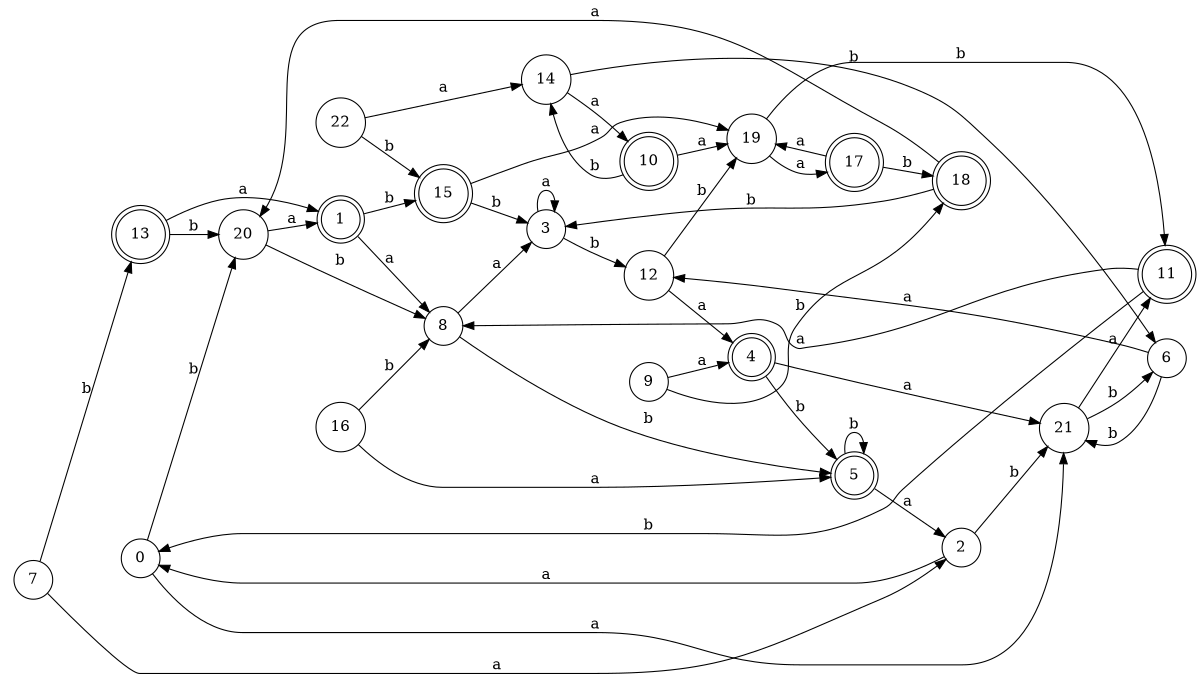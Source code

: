 digraph n19_1 {
__start0 [label="" shape="none"];

rankdir=LR;
size="8,5";

s0 [style="filled", color="black", fillcolor="white" shape="circle", label="0"];
s1 [style="rounded,filled", color="black", fillcolor="white" shape="doublecircle", label="1"];
s2 [style="filled", color="black", fillcolor="white" shape="circle", label="2"];
s3 [style="filled", color="black", fillcolor="white" shape="circle", label="3"];
s4 [style="rounded,filled", color="black", fillcolor="white" shape="doublecircle", label="4"];
s5 [style="rounded,filled", color="black", fillcolor="white" shape="doublecircle", label="5"];
s6 [style="filled", color="black", fillcolor="white" shape="circle", label="6"];
s7 [style="filled", color="black", fillcolor="white" shape="circle", label="7"];
s8 [style="filled", color="black", fillcolor="white" shape="circle", label="8"];
s9 [style="filled", color="black", fillcolor="white" shape="circle", label="9"];
s10 [style="rounded,filled", color="black", fillcolor="white" shape="doublecircle", label="10"];
s11 [style="rounded,filled", color="black", fillcolor="white" shape="doublecircle", label="11"];
s12 [style="filled", color="black", fillcolor="white" shape="circle", label="12"];
s13 [style="rounded,filled", color="black", fillcolor="white" shape="doublecircle", label="13"];
s14 [style="filled", color="black", fillcolor="white" shape="circle", label="14"];
s15 [style="rounded,filled", color="black", fillcolor="white" shape="doublecircle", label="15"];
s16 [style="filled", color="black", fillcolor="white" shape="circle", label="16"];
s17 [style="rounded,filled", color="black", fillcolor="white" shape="doublecircle", label="17"];
s18 [style="rounded,filled", color="black", fillcolor="white" shape="doublecircle", label="18"];
s19 [style="filled", color="black", fillcolor="white" shape="circle", label="19"];
s20 [style="filled", color="black", fillcolor="white" shape="circle", label="20"];
s21 [style="filled", color="black", fillcolor="white" shape="circle", label="21"];
s22 [style="filled", color="black", fillcolor="white" shape="circle", label="22"];
s0 -> s21 [label="a"];
s0 -> s20 [label="b"];
s1 -> s8 [label="a"];
s1 -> s15 [label="b"];
s2 -> s0 [label="a"];
s2 -> s21 [label="b"];
s3 -> s3 [label="a"];
s3 -> s12 [label="b"];
s4 -> s21 [label="a"];
s4 -> s5 [label="b"];
s5 -> s2 [label="a"];
s5 -> s5 [label="b"];
s6 -> s12 [label="a"];
s6 -> s21 [label="b"];
s7 -> s2 [label="a"];
s7 -> s13 [label="b"];
s8 -> s3 [label="a"];
s8 -> s5 [label="b"];
s9 -> s4 [label="a"];
s9 -> s18 [label="b"];
s10 -> s19 [label="a"];
s10 -> s14 [label="b"];
s11 -> s8 [label="a"];
s11 -> s0 [label="b"];
s12 -> s4 [label="a"];
s12 -> s19 [label="b"];
s13 -> s1 [label="a"];
s13 -> s20 [label="b"];
s14 -> s10 [label="a"];
s14 -> s6 [label="b"];
s15 -> s19 [label="a"];
s15 -> s3 [label="b"];
s16 -> s5 [label="a"];
s16 -> s8 [label="b"];
s17 -> s19 [label="a"];
s17 -> s18 [label="b"];
s18 -> s20 [label="a"];
s18 -> s3 [label="b"];
s19 -> s17 [label="a"];
s19 -> s11 [label="b"];
s20 -> s1 [label="a"];
s20 -> s8 [label="b"];
s21 -> s11 [label="a"];
s21 -> s6 [label="b"];
s22 -> s14 [label="a"];
s22 -> s15 [label="b"];

}